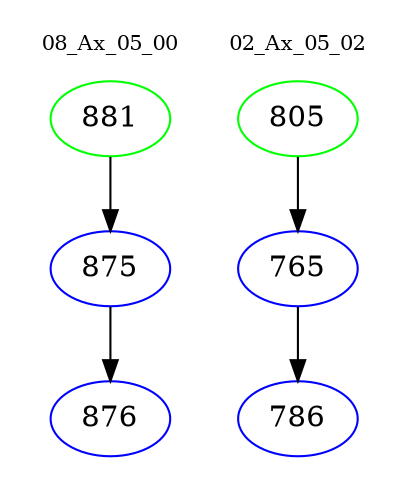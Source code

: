 digraph{
subgraph cluster_0 {
color = white
label = "08_Ax_05_00";
fontsize=10;
T0_881 [label="881", color="green"]
T0_881 -> T0_875 [color="black"]
T0_875 [label="875", color="blue"]
T0_875 -> T0_876 [color="black"]
T0_876 [label="876", color="blue"]
}
subgraph cluster_1 {
color = white
label = "02_Ax_05_02";
fontsize=10;
T1_805 [label="805", color="green"]
T1_805 -> T1_765 [color="black"]
T1_765 [label="765", color="blue"]
T1_765 -> T1_786 [color="black"]
T1_786 [label="786", color="blue"]
}
}
